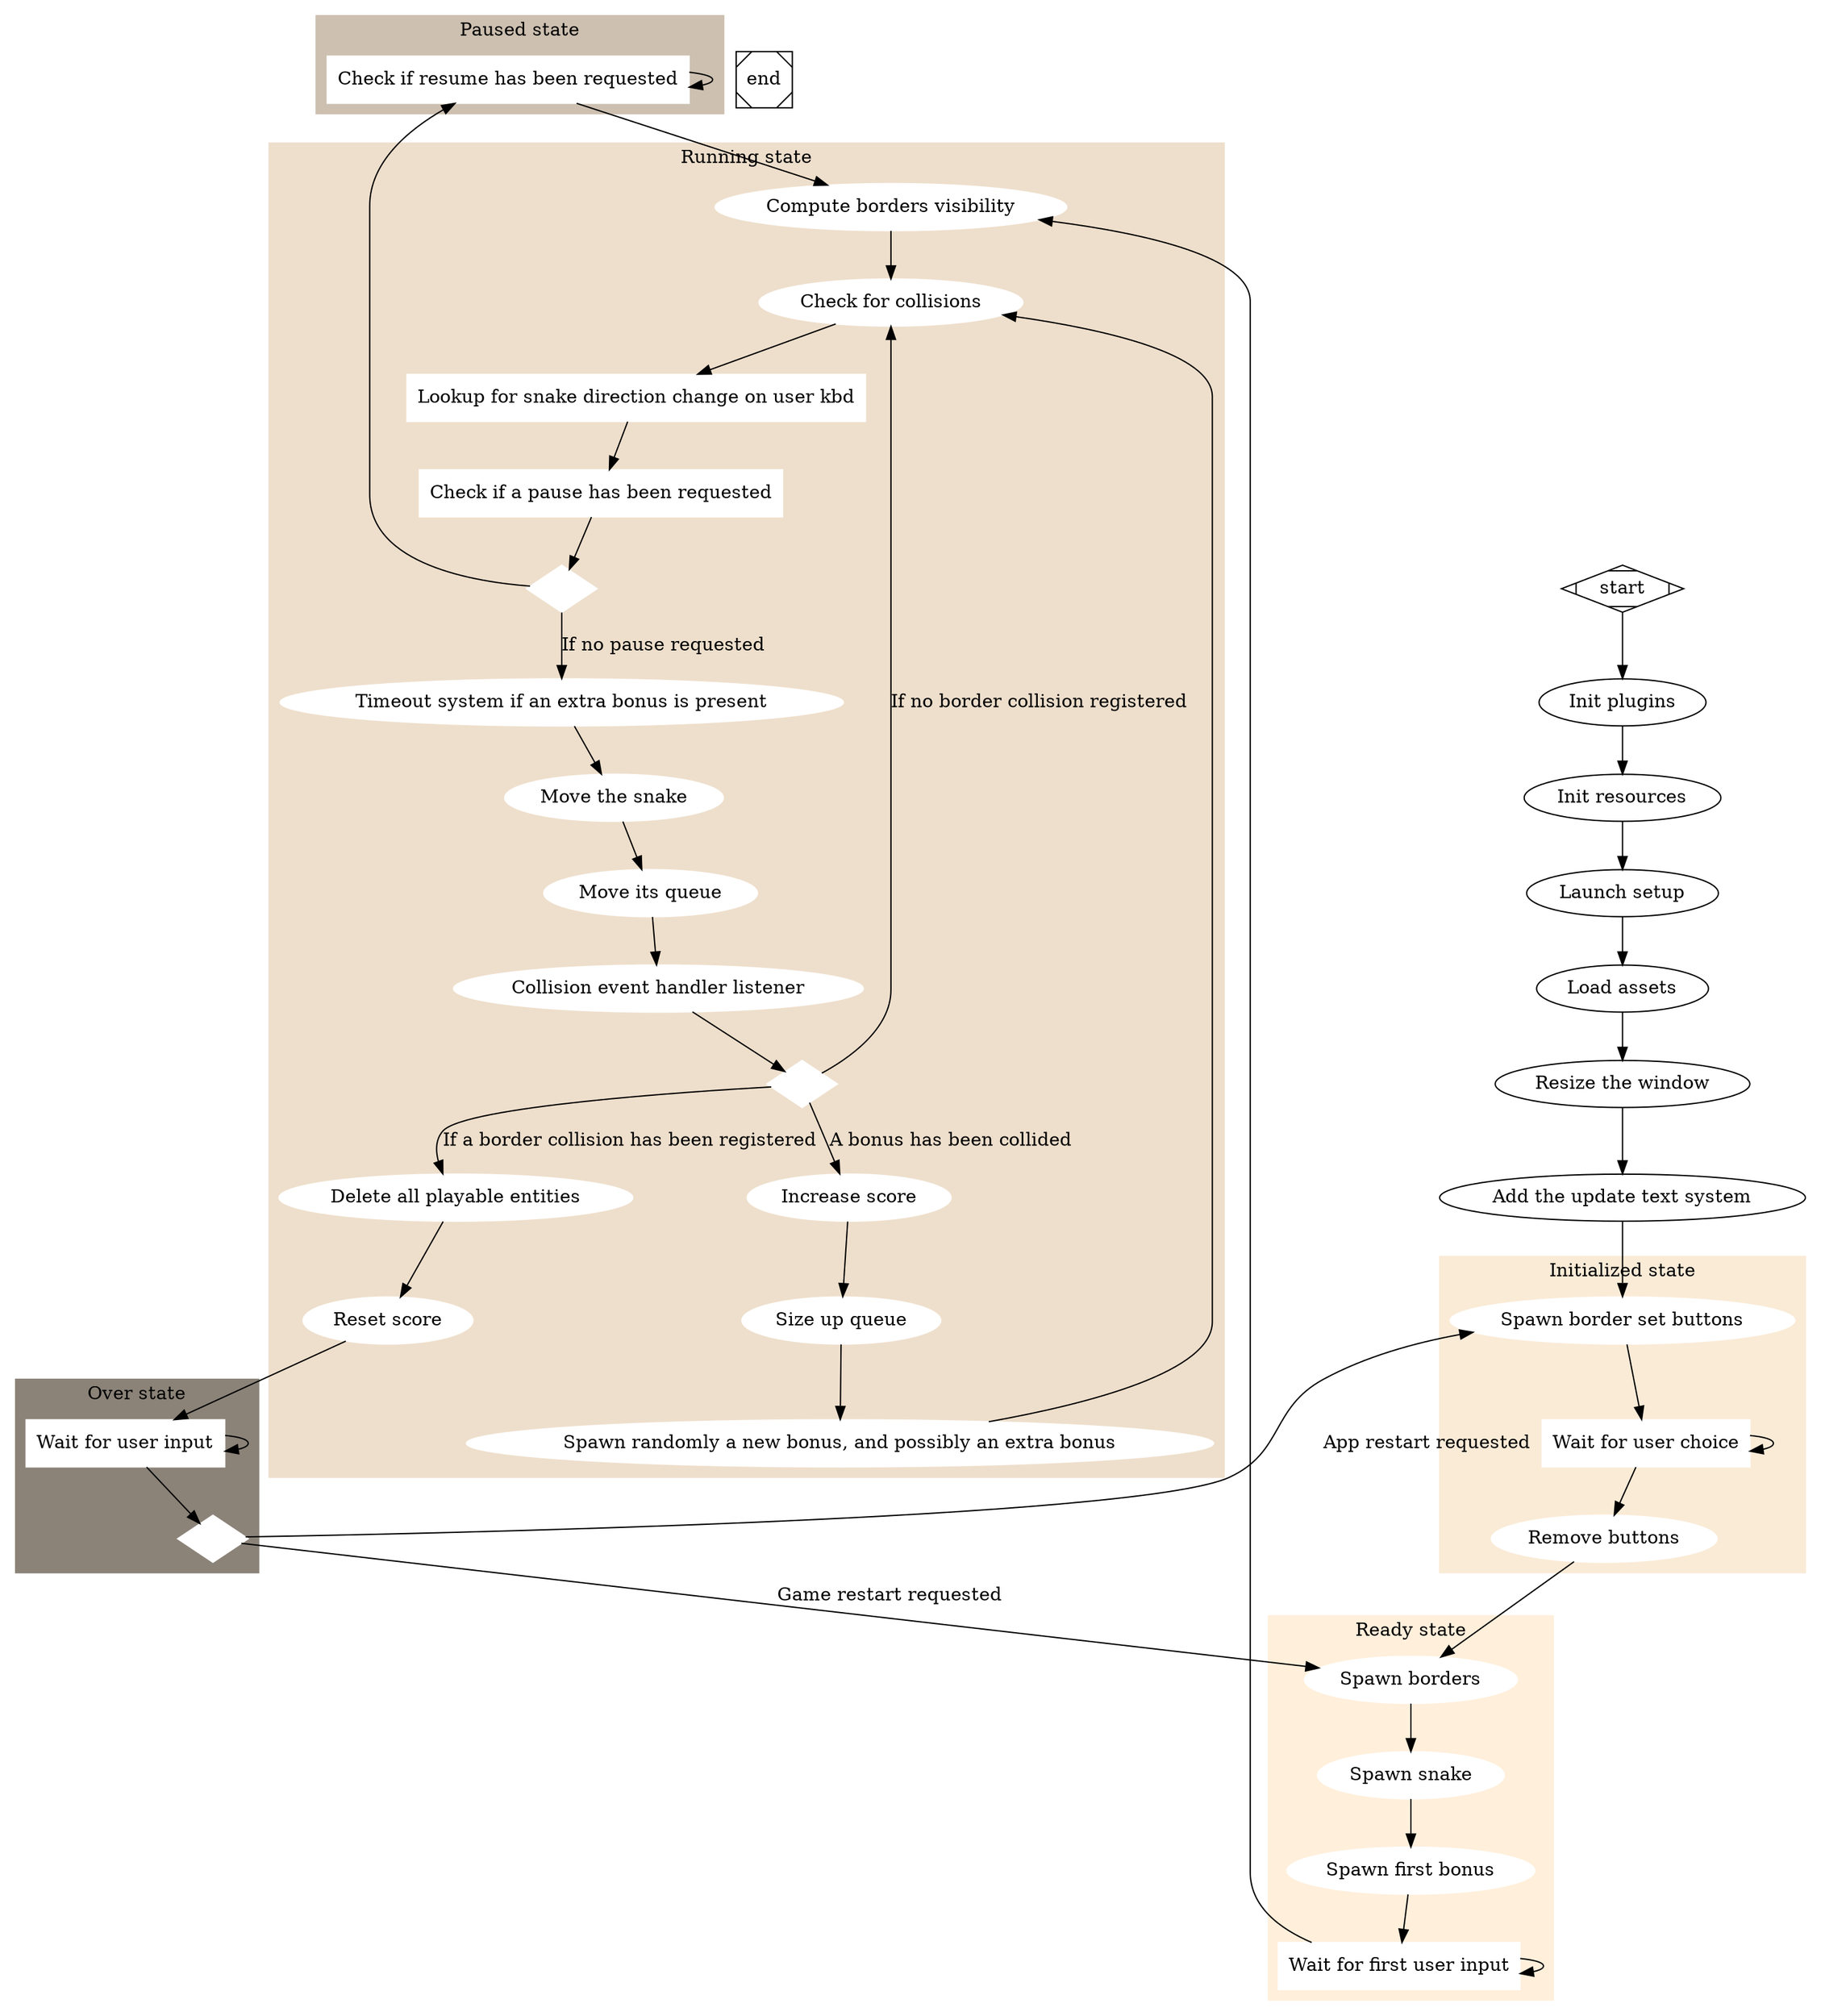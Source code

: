 digraph texas_snake_graph {

  subgraph cluster_0 {
    style=filled;
    color=antiquewhite;
    node [style=filled,color=white];
    "Spawn border set buttons" -> "Wait for user choice" -> "Wait for user choice" -> "Remove buttons"
    label = "Initialized state";
    "Wait for user choice" [shape=box]
  }

  subgraph cluster_1 {
      style=filled;
      color=antiquewhite1;
      node [style=filled,color=white];
      "Spawn borders" ->  "Spawn snake" -> "Spawn first bonus" -> "Wait for first user input" -> "Wait for first user input"
      "Wait for first user input" [shape=box]
      label = "Ready state"
  }
  
  subgraph cluster_2 {
      style=filled;
      color=antiquewhite2;
      node [style=filled,color=white];
      "Compute borders visibility" 
      -> "Check for collisions" 
      -> "Lookup for snake direction change on user kbd" 
      ->  "Check if a pause has been requested"
      -> a0;
      a0 -> "Timeout system if an extra bonus is present" [label="If no pause requested"];
      "Timeout system if an extra bonus is present"
      -> "Move the snake"
      -> "Move its queue"
      -> "Collision event handler listener"
      -> a1;
      a1 -> "Check for collisions" [label="If no border collision registered"];
      a1 -> "Delete all playable entities" [label="If a border collision has been registered"];
      a1 -> "Increase score" [label="A bonus has been collided"];
      "Increase score" -> "Size up queue" -> "Spawn randomly a new bonus, and possibly an extra bonus"
      "Spawn randomly a new bonus, and possibly an extra bonus" -> "Check for collisions"
      "Delete all playable entities" -> "Reset score";
      a0, a1 [label="", shape="diamond"]
      "Check if a pause has been requested" [shape=box]
      "Lookup for snake direction change on user kbd" [shape=box]
      label= "Running state"
  }
  
  subgraph cluster_3 {
      style=filled;
      color=antiquewhite3;
      node [style=filled,color=white];
      label= "Paused state"
      "Check if resume has been requested"  -> "Check if resume has been requested"
       "Check if resume has been requested"  [shape=box]
  }
  
  subgraph cluster_4 {
      style=filled;
      color=antiquewhite4;
      node [style=filled,color=white];
      "Wait for user input" -> "Wait for user input" -> b0;
      "Wait for user input"  [shape=box]
      b0 [label="", shape="diamond"]
      label = "Over state"
  }

  start -> "Init plugins" -> "Init resources" -> "Launch setup" -> "Load assets" -> "Resize the window" -> "Add the update text system" -> "Spawn border set buttons";
  "Remove buttons" -> "Spawn borders"
  "Wait for first user input" -> "Compute borders visibility"
  a0 -> "Check if resume has been requested";
  b0 -> "Spawn borders" [label="Game restart requested"];
  b0 -> "Spawn border set buttons" [label="App restart requested"];
  "Reset score" -> "Wait for user input"
  "Check if resume has been requested" -> "Compute borders visibility";
    
  start [shape=Mdiamond];
  end [shape=Msquare];
}
